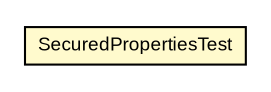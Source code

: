 #!/usr/local/bin/dot
#
# Class diagram 
# Generated by UMLGraph version R5_6-24-gf6e263 (http://www.umlgraph.org/)
#

digraph G {
	edge [fontname="arial",fontsize=10,labelfontname="arial",labelfontsize=10];
	node [fontname="arial",fontsize=10,shape=plaintext];
	nodesep=0.25;
	ranksep=0.5;
	// net.brabenetz.lib.securedproperties.SecuredPropertiesTest
	c136 [label=<<table title="net.brabenetz.lib.securedproperties.SecuredPropertiesTest" border="0" cellborder="1" cellspacing="0" cellpadding="2" port="p" bgcolor="lemonChiffon" href="./SecuredPropertiesTest.html">
		<tr><td><table border="0" cellspacing="0" cellpadding="1">
<tr><td align="center" balign="center"> SecuredPropertiesTest </td></tr>
		</table></td></tr>
		</table>>, URL="./SecuredPropertiesTest.html", fontname="arial", fontcolor="black", fontsize=9.0];
}

